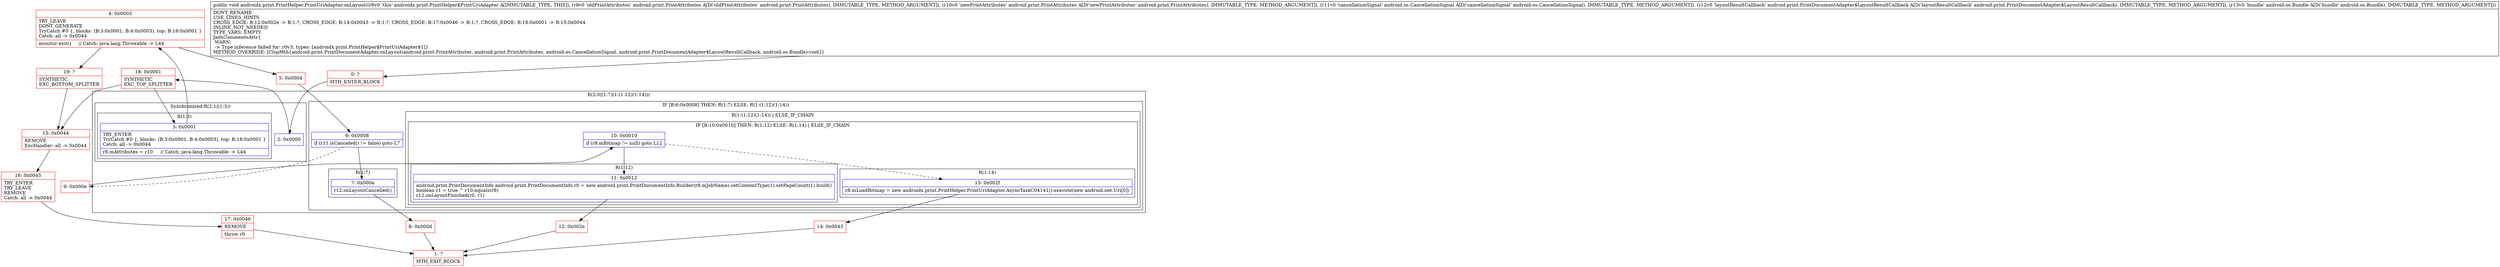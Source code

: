 digraph "CFG forandroidx.print.PrintHelper.PrintUriAdapter.onLayout(Landroid\/print\/PrintAttributes;Landroid\/print\/PrintAttributes;Landroid\/os\/CancellationSignal;Landroid\/print\/PrintDocumentAdapter$LayoutResultCallback;Landroid\/os\/Bundle;)V" {
subgraph cluster_Region_1777467110 {
label = "R(2:0|(1:7)(1:(1:12)(1:14)))";
node [shape=record,color=blue];
subgraph cluster_SynchronizedRegion_433354153 {
label = "Synchronized:R(2:1|(1:3))";
node [shape=record,color=blue];
Node_2 [shape=record,label="{2\:\ 0x0000}"];
subgraph cluster_Region_317414772 {
label = "R(1:3)";
node [shape=record,color=blue];
Node_3 [shape=record,label="{3\:\ 0x0001|TRY_ENTER\lTryCatch #0 \{, blocks: (B:3:0x0001, B:4:0x0003), top: B:18:0x0001 \}\lCatch: all \-\> 0x0044\l|r8.mAttributes = r10     \/\/ Catch: java.lang.Throwable \-\> L44\l}"];
}
}
subgraph cluster_IfRegion_144838758 {
label = "IF [B:6:0x0008] THEN: R(1:7) ELSE: R(1:(1:12)(1:14))";
node [shape=record,color=blue];
Node_6 [shape=record,label="{6\:\ 0x0008|if (r11.isCanceled() != false) goto L7\l}"];
subgraph cluster_Region_1858263386 {
label = "R(1:7)";
node [shape=record,color=blue];
Node_7 [shape=record,label="{7\:\ 0x000a|r12.onLayoutCancelled()\l}"];
}
subgraph cluster_Region_1417777174 {
label = "R(1:(1:12)(1:14)) | ELSE_IF_CHAIN\l";
node [shape=record,color=blue];
subgraph cluster_IfRegion_482961167 {
label = "IF [B:10:0x0010] THEN: R(1:12) ELSE: R(1:14) | ELSE_IF_CHAIN\l";
node [shape=record,color=blue];
Node_10 [shape=record,label="{10\:\ 0x0010|if (r8.mBitmap != null) goto L12\l}"];
subgraph cluster_Region_729706665 {
label = "R(1:12)";
node [shape=record,color=blue];
Node_11 [shape=record,label="{11\:\ 0x0012|android.print.PrintDocumentInfo android.print.PrintDocumentInfo r0 = new android.print.PrintDocumentInfo.Builder(r8.mJobName).setContentType(1).setPageCount(1).build()\lboolean r1 = true ^ r10.equals(r9)\lr12.onLayoutFinished(r0, r1)\l}"];
}
subgraph cluster_Region_82863568 {
label = "R(1:14)";
node [shape=record,color=blue];
Node_13 [shape=record,label="{13\:\ 0x002f|r8.mLoadBitmap = new androidx.print.PrintHelper.PrintUriAdapter.AsyncTaskC04141().execute(new android.net.Uri[0])\l}"];
}
}
}
}
}
Node_0 [shape=record,color=red,label="{0\:\ ?|MTH_ENTER_BLOCK\l}"];
Node_18 [shape=record,color=red,label="{18\:\ 0x0001|SYNTHETIC\lEXC_TOP_SPLITTER\l}"];
Node_4 [shape=record,color=red,label="{4\:\ 0x0003|TRY_LEAVE\lDONT_GENERATE\lTryCatch #0 \{, blocks: (B:3:0x0001, B:4:0x0003), top: B:18:0x0001 \}\lCatch: all \-\> 0x0044\l|monitor\-exit()     \/\/ Catch: java.lang.Throwable \-\> L44\l}"];
Node_5 [shape=record,color=red,label="{5\:\ 0x0004}"];
Node_8 [shape=record,color=red,label="{8\:\ 0x000d}"];
Node_1 [shape=record,color=red,label="{1\:\ ?|MTH_EXIT_BLOCK\l}"];
Node_9 [shape=record,color=red,label="{9\:\ 0x000e}"];
Node_12 [shape=record,color=red,label="{12\:\ 0x002e}"];
Node_14 [shape=record,color=red,label="{14\:\ 0x0043}"];
Node_19 [shape=record,color=red,label="{19\:\ ?|SYNTHETIC\lEXC_BOTTOM_SPLITTER\l}"];
Node_15 [shape=record,color=red,label="{15\:\ 0x0044|REMOVE\lExcHandler: all \-\> 0x0044\l}"];
Node_16 [shape=record,color=red,label="{16\:\ 0x0045|TRY_ENTER\lTRY_LEAVE\lREMOVE\lCatch: all \-\> 0x0044\l}"];
Node_17 [shape=record,color=red,label="{17\:\ 0x0046|REMOVE\l|throw r0\l}"];
MethodNode[shape=record,label="{public void androidx.print.PrintHelper.PrintUriAdapter.onLayout((r8v0 'this' androidx.print.PrintHelper$PrintUriAdapter A[IMMUTABLE_TYPE, THIS]), (r9v0 'oldPrintAttributes' android.print.PrintAttributes A[D('oldPrintAttributes' android.print.PrintAttributes), IMMUTABLE_TYPE, METHOD_ARGUMENT]), (r10v0 'newPrintAttributes' android.print.PrintAttributes A[D('newPrintAttributes' android.print.PrintAttributes), IMMUTABLE_TYPE, METHOD_ARGUMENT]), (r11v0 'cancellationSignal' android.os.CancellationSignal A[D('cancellationSignal' android.os.CancellationSignal), IMMUTABLE_TYPE, METHOD_ARGUMENT]), (r12v0 'layoutResultCallback' android.print.PrintDocumentAdapter$LayoutResultCallback A[D('layoutResultCallback' android.print.PrintDocumentAdapter$LayoutResultCallback), IMMUTABLE_TYPE, METHOD_ARGUMENT]), (r13v0 'bundle' android.os.Bundle A[D('bundle' android.os.Bundle), IMMUTABLE_TYPE, METHOD_ARGUMENT]))  | DONT_RENAME\lUSE_LINES_HINTS\lCROSS_EDGE: B:12:0x002e \-\> B:1:?, CROSS_EDGE: B:14:0x0043 \-\> B:1:?, CROSS_EDGE: B:17:0x0046 \-\> B:1:?, CROSS_EDGE: B:18:0x0001 \-\> B:15:0x0044\lINLINE_NOT_NEEDED\lTYPE_VARS: EMPTY\lJadxCommentsAttr\{\l WARN: \l \-\> Type inference failed for: r0v3, types: [androidx.print.PrintHelper$PrintUriAdapter$1]\}\lMETHOD_OVERRIDE: [ClspMth\{android.print.PrintDocumentAdapter.onLayout(android.print.PrintAttributes, android.print.PrintAttributes, android.os.CancellationSignal, android.print.PrintDocumentAdapter$LayoutResultCallback, android.os.Bundle):void\}]\l}"];
MethodNode -> Node_0;Node_2 -> Node_18;
Node_3 -> Node_4;
Node_6 -> Node_7;
Node_6 -> Node_9[style=dashed];
Node_7 -> Node_8;
Node_10 -> Node_11;
Node_10 -> Node_13[style=dashed];
Node_11 -> Node_12;
Node_13 -> Node_14;
Node_0 -> Node_2;
Node_18 -> Node_3;
Node_18 -> Node_15;
Node_4 -> Node_5;
Node_4 -> Node_19;
Node_5 -> Node_6;
Node_8 -> Node_1;
Node_9 -> Node_10;
Node_12 -> Node_1;
Node_14 -> Node_1;
Node_19 -> Node_15;
Node_15 -> Node_16;
Node_16 -> Node_17;
Node_17 -> Node_1;
}

